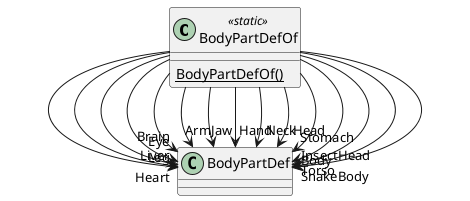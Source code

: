 @startuml
class BodyPartDefOf <<static>> {
    {static} BodyPartDefOf()
}
BodyPartDefOf --> "Heart" BodyPartDef
BodyPartDefOf --> "Leg" BodyPartDef
BodyPartDefOf --> "Liver" BodyPartDef
BodyPartDefOf --> "Brain" BodyPartDef
BodyPartDefOf --> "Eye" BodyPartDef
BodyPartDefOf --> "Arm" BodyPartDef
BodyPartDefOf --> "Jaw" BodyPartDef
BodyPartDefOf --> "Hand" BodyPartDef
BodyPartDefOf --> "Neck" BodyPartDef
BodyPartDefOf --> "Head" BodyPartDef
BodyPartDefOf --> "Body" BodyPartDef
BodyPartDefOf --> "Torso" BodyPartDef
BodyPartDefOf --> "InsectHead" BodyPartDef
BodyPartDefOf --> "SnakeBody" BodyPartDef
BodyPartDefOf --> "Stomach" BodyPartDef
@enduml
